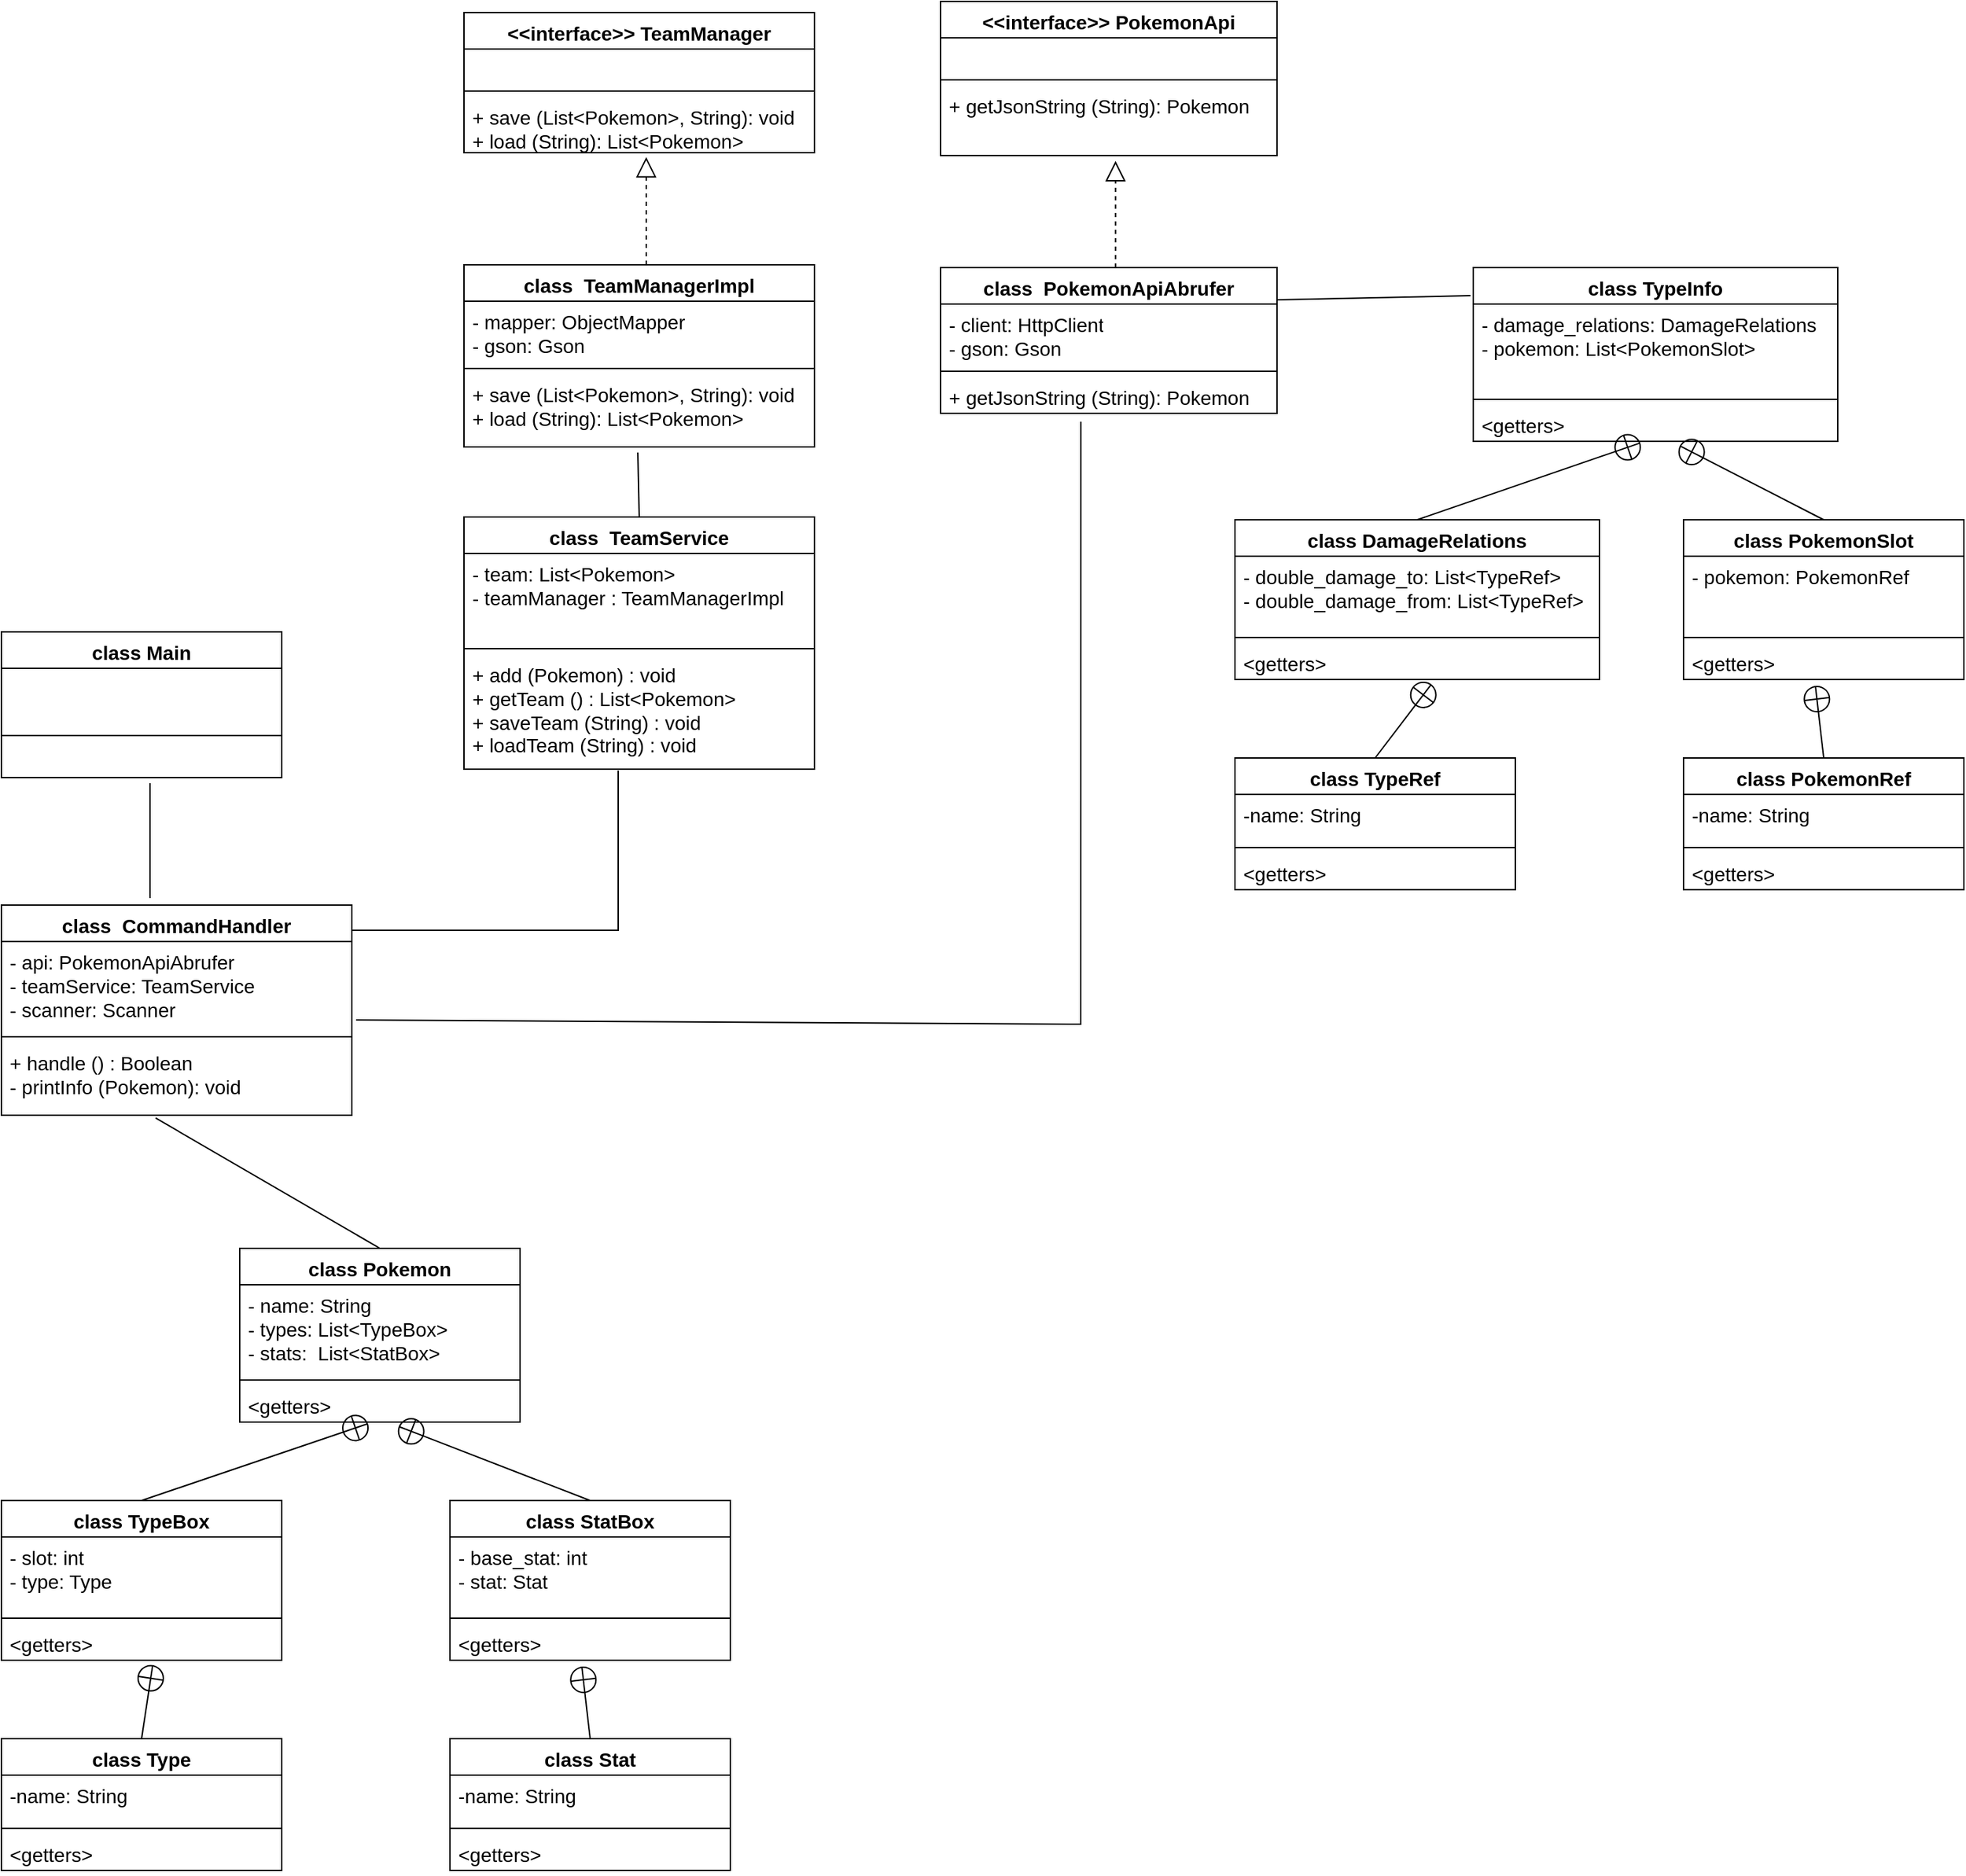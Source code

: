<mxfile version="27.0.6">
  <diagram name="Seite-1" id="JBDNN14yZHlDi9cgjCYG">
    <mxGraphModel dx="1426" dy="863" grid="1" gridSize="10" guides="1" tooltips="1" connect="1" arrows="1" fold="1" page="1" pageScale="1" pageWidth="1169" pageHeight="827" math="0" shadow="0">
      <root>
        <mxCell id="0" />
        <mxCell id="1" parent="0" />
        <mxCell id="DUQQMZTj3ee7KA1zqvh8-1" value="class&amp;nbsp; PokemonApiAbrufer" style="swimlane;fontStyle=1;align=center;verticalAlign=top;childLayout=stackLayout;horizontal=1;startSize=26;horizontalStack=0;resizeParent=1;resizeParentMax=0;resizeLast=0;collapsible=1;marginBottom=0;whiteSpace=wrap;html=1;fontSize=14;" parent="1" vertex="1">
          <mxGeometry x="700" y="200" width="240" height="104" as="geometry" />
        </mxCell>
        <mxCell id="DUQQMZTj3ee7KA1zqvh8-2" value="- client: HttpClient&lt;div&gt;- gson: Gson&lt;/div&gt;" style="text;strokeColor=none;fillColor=none;align=left;verticalAlign=top;spacingLeft=4;spacingRight=4;overflow=hidden;rotatable=0;points=[[0,0.5],[1,0.5]];portConstraint=eastwest;whiteSpace=wrap;html=1;fontSize=14;" parent="DUQQMZTj3ee7KA1zqvh8-1" vertex="1">
          <mxGeometry y="26" width="240" height="44" as="geometry" />
        </mxCell>
        <mxCell id="DUQQMZTj3ee7KA1zqvh8-3" value="" style="line;strokeWidth=1;fillColor=none;align=left;verticalAlign=middle;spacingTop=-1;spacingLeft=3;spacingRight=3;rotatable=0;labelPosition=right;points=[];portConstraint=eastwest;strokeColor=inherit;fontSize=14;" parent="DUQQMZTj3ee7KA1zqvh8-1" vertex="1">
          <mxGeometry y="70" width="240" height="8" as="geometry" />
        </mxCell>
        <mxCell id="DUQQMZTj3ee7KA1zqvh8-4" value="+ getJsonString (String): Pokemon" style="text;strokeColor=none;fillColor=none;align=left;verticalAlign=top;spacingLeft=4;spacingRight=4;overflow=hidden;rotatable=0;points=[[0,0.5],[1,0.5]];portConstraint=eastwest;whiteSpace=wrap;html=1;fontSize=14;" parent="DUQQMZTj3ee7KA1zqvh8-1" vertex="1">
          <mxGeometry y="78" width="240" height="26" as="geometry" />
        </mxCell>
        <mxCell id="DUQQMZTj3ee7KA1zqvh8-11" value="&amp;lt;&amp;lt;interface&amp;gt;&amp;gt;&amp;nbsp;&lt;span style=&quot;color: light-dark(rgb(0, 0, 0), rgb(255, 255, 255)); background-color: transparent;&quot;&gt;PokemonApi&lt;/span&gt;" style="swimlane;fontStyle=1;align=center;verticalAlign=top;childLayout=stackLayout;horizontal=1;startSize=26;horizontalStack=0;resizeParent=1;resizeParentMax=0;resizeLast=0;collapsible=1;marginBottom=0;whiteSpace=wrap;html=1;fontSize=14;" parent="1" vertex="1">
          <mxGeometry x="700" y="10" width="240" height="110" as="geometry" />
        </mxCell>
        <mxCell id="DUQQMZTj3ee7KA1zqvh8-12" value="&amp;nbsp;" style="text;strokeColor=none;fillColor=none;align=left;verticalAlign=top;spacingLeft=4;spacingRight=4;overflow=hidden;rotatable=0;points=[[0,0.5],[1,0.5]];portConstraint=eastwest;whiteSpace=wrap;html=1;fontSize=14;" parent="DUQQMZTj3ee7KA1zqvh8-11" vertex="1">
          <mxGeometry y="26" width="240" height="26" as="geometry" />
        </mxCell>
        <mxCell id="DUQQMZTj3ee7KA1zqvh8-13" value="" style="line;strokeWidth=1;fillColor=none;align=left;verticalAlign=middle;spacingTop=-1;spacingLeft=3;spacingRight=3;rotatable=0;labelPosition=right;points=[];portConstraint=eastwest;strokeColor=inherit;fontSize=14;" parent="DUQQMZTj3ee7KA1zqvh8-11" vertex="1">
          <mxGeometry y="52" width="240" height="8" as="geometry" />
        </mxCell>
        <mxCell id="DUQQMZTj3ee7KA1zqvh8-14" value="+ getJsonString (String): Pokemon" style="text;strokeColor=none;fillColor=none;align=left;verticalAlign=top;spacingLeft=4;spacingRight=4;overflow=hidden;rotatable=0;points=[[0,0.5],[1,0.5]];portConstraint=eastwest;whiteSpace=wrap;html=1;fontSize=14;" parent="DUQQMZTj3ee7KA1zqvh8-11" vertex="1">
          <mxGeometry y="60" width="240" height="50" as="geometry" />
        </mxCell>
        <mxCell id="DUQQMZTj3ee7KA1zqvh8-15" value="" style="endArrow=block;dashed=1;endFill=0;endSize=12;html=1;rounded=0;entryX=0.52;entryY=1.077;entryDx=0;entryDy=0;entryPerimeter=0;exitX=0.52;exitY=0;exitDx=0;exitDy=0;exitPerimeter=0;fontSize=14;" parent="1" source="DUQQMZTj3ee7KA1zqvh8-1" target="DUQQMZTj3ee7KA1zqvh8-14" edge="1">
          <mxGeometry width="160" relative="1" as="geometry">
            <mxPoint x="810" y="150" as="sourcePoint" />
            <mxPoint x="970" y="150" as="targetPoint" />
          </mxGeometry>
        </mxCell>
        <mxCell id="DUQQMZTj3ee7KA1zqvh8-16" value="class Main" style="swimlane;fontStyle=1;align=center;verticalAlign=top;childLayout=stackLayout;horizontal=1;startSize=26;horizontalStack=0;resizeParent=1;resizeParentMax=0;resizeLast=0;collapsible=1;marginBottom=0;whiteSpace=wrap;html=1;fontSize=14;" parent="1" vertex="1">
          <mxGeometry x="30" y="460" width="200" height="104" as="geometry" />
        </mxCell>
        <mxCell id="DUQQMZTj3ee7KA1zqvh8-17" value="&amp;nbsp;" style="text;strokeColor=none;fillColor=none;align=left;verticalAlign=top;spacingLeft=4;spacingRight=4;overflow=hidden;rotatable=0;points=[[0,0.5],[1,0.5]];portConstraint=eastwest;whiteSpace=wrap;html=1;fontSize=14;" parent="DUQQMZTj3ee7KA1zqvh8-16" vertex="1">
          <mxGeometry y="26" width="200" height="44" as="geometry" />
        </mxCell>
        <mxCell id="DUQQMZTj3ee7KA1zqvh8-18" value="" style="line;strokeWidth=1;fillColor=none;align=left;verticalAlign=middle;spacingTop=-1;spacingLeft=3;spacingRight=3;rotatable=0;labelPosition=right;points=[];portConstraint=eastwest;strokeColor=inherit;fontSize=14;" parent="DUQQMZTj3ee7KA1zqvh8-16" vertex="1">
          <mxGeometry y="70" width="200" height="8" as="geometry" />
        </mxCell>
        <mxCell id="DUQQMZTj3ee7KA1zqvh8-19" value="&amp;nbsp;" style="text;strokeColor=none;fillColor=none;align=left;verticalAlign=top;spacingLeft=4;spacingRight=4;overflow=hidden;rotatable=0;points=[[0,0.5],[1,0.5]];portConstraint=eastwest;whiteSpace=wrap;html=1;fontSize=14;" parent="DUQQMZTj3ee7KA1zqvh8-16" vertex="1">
          <mxGeometry y="78" width="200" height="26" as="geometry" />
        </mxCell>
        <mxCell id="DUQQMZTj3ee7KA1zqvh8-20" value="class&amp;nbsp; TeamManagerImpl" style="swimlane;fontStyle=1;align=center;verticalAlign=top;childLayout=stackLayout;horizontal=1;startSize=26;horizontalStack=0;resizeParent=1;resizeParentMax=0;resizeLast=0;collapsible=1;marginBottom=0;whiteSpace=wrap;html=1;fontSize=14;" parent="1" vertex="1">
          <mxGeometry x="360" y="198" width="250" height="130" as="geometry" />
        </mxCell>
        <mxCell id="DUQQMZTj3ee7KA1zqvh8-21" value="- mapper: ObjectMapper&lt;div&gt;- gson: Gson&lt;/div&gt;" style="text;strokeColor=none;fillColor=none;align=left;verticalAlign=top;spacingLeft=4;spacingRight=4;overflow=hidden;rotatable=0;points=[[0,0.5],[1,0.5]];portConstraint=eastwest;whiteSpace=wrap;html=1;fontSize=14;" parent="DUQQMZTj3ee7KA1zqvh8-20" vertex="1">
          <mxGeometry y="26" width="250" height="44" as="geometry" />
        </mxCell>
        <mxCell id="DUQQMZTj3ee7KA1zqvh8-22" value="" style="line;strokeWidth=1;fillColor=none;align=left;verticalAlign=middle;spacingTop=-1;spacingLeft=3;spacingRight=3;rotatable=0;labelPosition=right;points=[];portConstraint=eastwest;strokeColor=inherit;fontSize=14;" parent="DUQQMZTj3ee7KA1zqvh8-20" vertex="1">
          <mxGeometry y="70" width="250" height="8" as="geometry" />
        </mxCell>
        <mxCell id="DUQQMZTj3ee7KA1zqvh8-23" value="+ save (List&amp;lt;Pokemon&amp;gt;, String): void&lt;div&gt;+ load (String): List&amp;lt;Pokemon&amp;gt;&lt;/div&gt;" style="text;strokeColor=none;fillColor=none;align=left;verticalAlign=top;spacingLeft=4;spacingRight=4;overflow=hidden;rotatable=0;points=[[0,0.5],[1,0.5]];portConstraint=eastwest;whiteSpace=wrap;html=1;fontSize=14;" parent="DUQQMZTj3ee7KA1zqvh8-20" vertex="1">
          <mxGeometry y="78" width="250" height="52" as="geometry" />
        </mxCell>
        <mxCell id="DUQQMZTj3ee7KA1zqvh8-24" value="&amp;lt;&amp;lt;interface&amp;gt;&amp;gt;&amp;nbsp;&lt;span style=&quot;color: light-dark(rgb(0, 0, 0), rgb(255, 255, 255)); background-color: transparent;&quot;&gt;TeamManager&lt;/span&gt;" style="swimlane;fontStyle=1;align=center;verticalAlign=top;childLayout=stackLayout;horizontal=1;startSize=26;horizontalStack=0;resizeParent=1;resizeParentMax=0;resizeLast=0;collapsible=1;marginBottom=0;whiteSpace=wrap;html=1;fontSize=14;" parent="1" vertex="1">
          <mxGeometry x="360" y="18" width="250" height="100" as="geometry" />
        </mxCell>
        <mxCell id="DUQQMZTj3ee7KA1zqvh8-25" value="&amp;nbsp;" style="text;strokeColor=none;fillColor=none;align=left;verticalAlign=top;spacingLeft=4;spacingRight=4;overflow=hidden;rotatable=0;points=[[0,0.5],[1,0.5]];portConstraint=eastwest;whiteSpace=wrap;html=1;fontSize=14;" parent="DUQQMZTj3ee7KA1zqvh8-24" vertex="1">
          <mxGeometry y="26" width="250" height="26" as="geometry" />
        </mxCell>
        <mxCell id="DUQQMZTj3ee7KA1zqvh8-26" value="" style="line;strokeWidth=1;fillColor=none;align=left;verticalAlign=middle;spacingTop=-1;spacingLeft=3;spacingRight=3;rotatable=0;labelPosition=right;points=[];portConstraint=eastwest;strokeColor=inherit;fontSize=14;" parent="DUQQMZTj3ee7KA1zqvh8-24" vertex="1">
          <mxGeometry y="52" width="250" height="8" as="geometry" />
        </mxCell>
        <mxCell id="DUQQMZTj3ee7KA1zqvh8-27" value="+ save (List&amp;lt;Pokemon&amp;gt;, String): void&lt;div&gt;+ load (String): List&amp;lt;Pokemon&amp;gt;&lt;/div&gt;" style="text;strokeColor=none;fillColor=none;align=left;verticalAlign=top;spacingLeft=4;spacingRight=4;overflow=hidden;rotatable=0;points=[[0,0.5],[1,0.5]];portConstraint=eastwest;whiteSpace=wrap;html=1;fontSize=14;" parent="DUQQMZTj3ee7KA1zqvh8-24" vertex="1">
          <mxGeometry y="60" width="250" height="40" as="geometry" />
        </mxCell>
        <mxCell id="DUQQMZTj3ee7KA1zqvh8-28" value="" style="endArrow=block;dashed=1;endFill=0;endSize=12;html=1;rounded=0;entryX=0.52;entryY=1.077;entryDx=0;entryDy=0;entryPerimeter=0;exitX=0.52;exitY=0;exitDx=0;exitDy=0;exitPerimeter=0;fontSize=14;" parent="1" source="DUQQMZTj3ee7KA1zqvh8-20" target="DUQQMZTj3ee7KA1zqvh8-27" edge="1">
          <mxGeometry width="160" relative="1" as="geometry">
            <mxPoint x="470" y="198" as="sourcePoint" />
            <mxPoint x="630" y="198" as="targetPoint" />
          </mxGeometry>
        </mxCell>
        <mxCell id="DUQQMZTj3ee7KA1zqvh8-29" value="class Pokemon" style="swimlane;fontStyle=1;align=center;verticalAlign=top;childLayout=stackLayout;horizontal=1;startSize=26;horizontalStack=0;resizeParent=1;resizeParentMax=0;resizeLast=0;collapsible=1;marginBottom=0;whiteSpace=wrap;html=1;fontSize=14;" parent="1" vertex="1">
          <mxGeometry x="200" y="900" width="200" height="124" as="geometry" />
        </mxCell>
        <mxCell id="DUQQMZTj3ee7KA1zqvh8-30" value="- name: String&lt;div&gt;- types: List&amp;lt;TypeBox&amp;gt;&lt;/div&gt;&lt;div&gt;- stats:&amp;nbsp; List&amp;lt;StatBox&amp;gt;&lt;/div&gt;" style="text;strokeColor=none;fillColor=none;align=left;verticalAlign=top;spacingLeft=4;spacingRight=4;overflow=hidden;rotatable=0;points=[[0,0.5],[1,0.5]];portConstraint=eastwest;whiteSpace=wrap;html=1;fontSize=14;" parent="DUQQMZTj3ee7KA1zqvh8-29" vertex="1">
          <mxGeometry y="26" width="200" height="64" as="geometry" />
        </mxCell>
        <mxCell id="DUQQMZTj3ee7KA1zqvh8-31" value="" style="line;strokeWidth=1;fillColor=none;align=left;verticalAlign=middle;spacingTop=-1;spacingLeft=3;spacingRight=3;rotatable=0;labelPosition=right;points=[];portConstraint=eastwest;strokeColor=inherit;fontSize=14;" parent="DUQQMZTj3ee7KA1zqvh8-29" vertex="1">
          <mxGeometry y="90" width="200" height="8" as="geometry" />
        </mxCell>
        <mxCell id="DUQQMZTj3ee7KA1zqvh8-32" value="&amp;lt;getters&amp;gt;" style="text;strokeColor=none;fillColor=none;align=left;verticalAlign=top;spacingLeft=4;spacingRight=4;overflow=hidden;rotatable=0;points=[[0,0.5],[1,0.5]];portConstraint=eastwest;whiteSpace=wrap;html=1;fontSize=14;" parent="DUQQMZTj3ee7KA1zqvh8-29" vertex="1">
          <mxGeometry y="98" width="200" height="26" as="geometry" />
        </mxCell>
        <mxCell id="DUQQMZTj3ee7KA1zqvh8-33" value="class TypeBox" style="swimlane;fontStyle=1;align=center;verticalAlign=top;childLayout=stackLayout;horizontal=1;startSize=26;horizontalStack=0;resizeParent=1;resizeParentMax=0;resizeLast=0;collapsible=1;marginBottom=0;whiteSpace=wrap;html=1;fontSize=14;" parent="1" vertex="1">
          <mxGeometry x="30" y="1080" width="200" height="114" as="geometry" />
        </mxCell>
        <mxCell id="DUQQMZTj3ee7KA1zqvh8-34" value="- slot: int&lt;div&gt;&lt;div&gt;- type: Type&lt;/div&gt;&lt;div&gt;&lt;br&gt;&lt;/div&gt;&lt;/div&gt;" style="text;strokeColor=none;fillColor=none;align=left;verticalAlign=top;spacingLeft=4;spacingRight=4;overflow=hidden;rotatable=0;points=[[0,0.5],[1,0.5]];portConstraint=eastwest;whiteSpace=wrap;html=1;fontSize=14;" parent="DUQQMZTj3ee7KA1zqvh8-33" vertex="1">
          <mxGeometry y="26" width="200" height="54" as="geometry" />
        </mxCell>
        <mxCell id="DUQQMZTj3ee7KA1zqvh8-35" value="" style="line;strokeWidth=1;fillColor=none;align=left;verticalAlign=middle;spacingTop=-1;spacingLeft=3;spacingRight=3;rotatable=0;labelPosition=right;points=[];portConstraint=eastwest;strokeColor=inherit;fontSize=14;" parent="DUQQMZTj3ee7KA1zqvh8-33" vertex="1">
          <mxGeometry y="80" width="200" height="8" as="geometry" />
        </mxCell>
        <mxCell id="DUQQMZTj3ee7KA1zqvh8-36" value="&amp;lt;getters&amp;gt;" style="text;strokeColor=none;fillColor=none;align=left;verticalAlign=top;spacingLeft=4;spacingRight=4;overflow=hidden;rotatable=0;points=[[0,0.5],[1,0.5]];portConstraint=eastwest;whiteSpace=wrap;html=1;fontSize=14;" parent="DUQQMZTj3ee7KA1zqvh8-33" vertex="1">
          <mxGeometry y="88" width="200" height="26" as="geometry" />
        </mxCell>
        <mxCell id="DUQQMZTj3ee7KA1zqvh8-40" value="" style="endArrow=circlePlus;startArrow=none;endFill=0;startFill=0;endSize=8;html=1;labelBackgroundColor=none;rounded=0;exitX=0.5;exitY=0;exitDx=0;exitDy=0;entryX=0.46;entryY=1.038;entryDx=0;entryDy=0;entryPerimeter=0;" parent="1" source="DUQQMZTj3ee7KA1zqvh8-33" target="DUQQMZTj3ee7KA1zqvh8-32" edge="1">
          <mxGeometry width="160" relative="1" as="geometry">
            <mxPoint x="355" y="1062" as="sourcePoint" />
            <mxPoint x="345" y="1068" as="targetPoint" />
          </mxGeometry>
        </mxCell>
        <mxCell id="DUQQMZTj3ee7KA1zqvh8-41" value="class Type" style="swimlane;fontStyle=1;align=center;verticalAlign=top;childLayout=stackLayout;horizontal=1;startSize=26;horizontalStack=0;resizeParent=1;resizeParentMax=0;resizeLast=0;collapsible=1;marginBottom=0;whiteSpace=wrap;html=1;fontSize=14;" parent="1" vertex="1">
          <mxGeometry x="30" y="1250" width="200" height="94" as="geometry" />
        </mxCell>
        <mxCell id="DUQQMZTj3ee7KA1zqvh8-42" value="&lt;div&gt;&lt;div&gt;-name: String&lt;/div&gt;&lt;/div&gt;" style="text;strokeColor=none;fillColor=none;align=left;verticalAlign=top;spacingLeft=4;spacingRight=4;overflow=hidden;rotatable=0;points=[[0,0.5],[1,0.5]];portConstraint=eastwest;whiteSpace=wrap;html=1;fontSize=14;" parent="DUQQMZTj3ee7KA1zqvh8-41" vertex="1">
          <mxGeometry y="26" width="200" height="34" as="geometry" />
        </mxCell>
        <mxCell id="DUQQMZTj3ee7KA1zqvh8-43" value="" style="line;strokeWidth=1;fillColor=none;align=left;verticalAlign=middle;spacingTop=-1;spacingLeft=3;spacingRight=3;rotatable=0;labelPosition=right;points=[];portConstraint=eastwest;strokeColor=inherit;fontSize=14;" parent="DUQQMZTj3ee7KA1zqvh8-41" vertex="1">
          <mxGeometry y="60" width="200" height="8" as="geometry" />
        </mxCell>
        <mxCell id="DUQQMZTj3ee7KA1zqvh8-44" value="&amp;lt;getters&amp;gt;" style="text;strokeColor=none;fillColor=none;align=left;verticalAlign=top;spacingLeft=4;spacingRight=4;overflow=hidden;rotatable=0;points=[[0,0.5],[1,0.5]];portConstraint=eastwest;whiteSpace=wrap;html=1;fontSize=14;" parent="DUQQMZTj3ee7KA1zqvh8-41" vertex="1">
          <mxGeometry y="68" width="200" height="26" as="geometry" />
        </mxCell>
        <mxCell id="DUQQMZTj3ee7KA1zqvh8-45" value="" style="endArrow=circlePlus;startArrow=none;endFill=0;startFill=0;endSize=8;html=1;labelBackgroundColor=none;rounded=0;exitX=0.5;exitY=0;exitDx=0;exitDy=0;entryX=0.54;entryY=1.115;entryDx=0;entryDy=0;entryPerimeter=0;" parent="1" source="DUQQMZTj3ee7KA1zqvh8-41" target="DUQQMZTj3ee7KA1zqvh8-36" edge="1">
          <mxGeometry width="160" relative="1" as="geometry">
            <mxPoint x="325" y="1171" as="sourcePoint" />
            <mxPoint x="407" y="1128" as="targetPoint" />
          </mxGeometry>
        </mxCell>
        <mxCell id="DUQQMZTj3ee7KA1zqvh8-46" value="class StatBox" style="swimlane;fontStyle=1;align=center;verticalAlign=top;childLayout=stackLayout;horizontal=1;startSize=26;horizontalStack=0;resizeParent=1;resizeParentMax=0;resizeLast=0;collapsible=1;marginBottom=0;whiteSpace=wrap;html=1;fontSize=14;" parent="1" vertex="1">
          <mxGeometry x="350" y="1080" width="200" height="114" as="geometry" />
        </mxCell>
        <mxCell id="DUQQMZTj3ee7KA1zqvh8-47" value="- base_stat: int&lt;div&gt;&lt;div&gt;- stat: Stat&lt;/div&gt;&lt;div&gt;&lt;br&gt;&lt;/div&gt;&lt;/div&gt;" style="text;strokeColor=none;fillColor=none;align=left;verticalAlign=top;spacingLeft=4;spacingRight=4;overflow=hidden;rotatable=0;points=[[0,0.5],[1,0.5]];portConstraint=eastwest;whiteSpace=wrap;html=1;fontSize=14;" parent="DUQQMZTj3ee7KA1zqvh8-46" vertex="1">
          <mxGeometry y="26" width="200" height="54" as="geometry" />
        </mxCell>
        <mxCell id="DUQQMZTj3ee7KA1zqvh8-48" value="" style="line;strokeWidth=1;fillColor=none;align=left;verticalAlign=middle;spacingTop=-1;spacingLeft=3;spacingRight=3;rotatable=0;labelPosition=right;points=[];portConstraint=eastwest;strokeColor=inherit;fontSize=14;" parent="DUQQMZTj3ee7KA1zqvh8-46" vertex="1">
          <mxGeometry y="80" width="200" height="8" as="geometry" />
        </mxCell>
        <mxCell id="DUQQMZTj3ee7KA1zqvh8-49" value="&amp;lt;getters&amp;gt;" style="text;strokeColor=none;fillColor=none;align=left;verticalAlign=top;spacingLeft=4;spacingRight=4;overflow=hidden;rotatable=0;points=[[0,0.5],[1,0.5]];portConstraint=eastwest;whiteSpace=wrap;html=1;fontSize=14;" parent="DUQQMZTj3ee7KA1zqvh8-46" vertex="1">
          <mxGeometry y="88" width="200" height="26" as="geometry" />
        </mxCell>
        <mxCell id="DUQQMZTj3ee7KA1zqvh8-50" value="class Stat" style="swimlane;fontStyle=1;align=center;verticalAlign=top;childLayout=stackLayout;horizontal=1;startSize=26;horizontalStack=0;resizeParent=1;resizeParentMax=0;resizeLast=0;collapsible=1;marginBottom=0;whiteSpace=wrap;html=1;fontSize=14;" parent="1" vertex="1">
          <mxGeometry x="350" y="1250" width="200" height="94" as="geometry" />
        </mxCell>
        <mxCell id="DUQQMZTj3ee7KA1zqvh8-51" value="&lt;div&gt;&lt;div&gt;-name: String&lt;/div&gt;&lt;/div&gt;" style="text;strokeColor=none;fillColor=none;align=left;verticalAlign=top;spacingLeft=4;spacingRight=4;overflow=hidden;rotatable=0;points=[[0,0.5],[1,0.5]];portConstraint=eastwest;whiteSpace=wrap;html=1;fontSize=14;" parent="DUQQMZTj3ee7KA1zqvh8-50" vertex="1">
          <mxGeometry y="26" width="200" height="34" as="geometry" />
        </mxCell>
        <mxCell id="DUQQMZTj3ee7KA1zqvh8-52" value="" style="line;strokeWidth=1;fillColor=none;align=left;verticalAlign=middle;spacingTop=-1;spacingLeft=3;spacingRight=3;rotatable=0;labelPosition=right;points=[];portConstraint=eastwest;strokeColor=inherit;fontSize=14;" parent="DUQQMZTj3ee7KA1zqvh8-50" vertex="1">
          <mxGeometry y="60" width="200" height="8" as="geometry" />
        </mxCell>
        <mxCell id="DUQQMZTj3ee7KA1zqvh8-53" value="&amp;lt;getters&amp;gt;" style="text;strokeColor=none;fillColor=none;align=left;verticalAlign=top;spacingLeft=4;spacingRight=4;overflow=hidden;rotatable=0;points=[[0,0.5],[1,0.5]];portConstraint=eastwest;whiteSpace=wrap;html=1;fontSize=14;" parent="DUQQMZTj3ee7KA1zqvh8-50" vertex="1">
          <mxGeometry y="68" width="200" height="26" as="geometry" />
        </mxCell>
        <mxCell id="DUQQMZTj3ee7KA1zqvh8-54" value="" style="endArrow=circlePlus;startArrow=none;endFill=0;startFill=0;endSize=8;html=1;labelBackgroundColor=none;rounded=0;exitX=0.5;exitY=0;exitDx=0;exitDy=0;entryX=0.47;entryY=1.154;entryDx=0;entryDy=0;entryPerimeter=0;" parent="1" source="DUQQMZTj3ee7KA1zqvh8-50" target="DUQQMZTj3ee7KA1zqvh8-49" edge="1">
          <mxGeometry width="160" relative="1" as="geometry">
            <mxPoint x="625" y="1171" as="sourcePoint" />
            <mxPoint x="707" y="1128" as="targetPoint" />
          </mxGeometry>
        </mxCell>
        <mxCell id="DUQQMZTj3ee7KA1zqvh8-55" value="" style="endArrow=circlePlus;startArrow=none;endFill=0;startFill=0;endSize=8;html=1;labelBackgroundColor=none;rounded=0;entryX=0.565;entryY=1.115;entryDx=0;entryDy=0;entryPerimeter=0;exitX=0.5;exitY=0;exitDx=0;exitDy=0;" parent="1" source="DUQQMZTj3ee7KA1zqvh8-46" target="DUQQMZTj3ee7KA1zqvh8-32" edge="1">
          <mxGeometry width="160" relative="1" as="geometry">
            <mxPoint x="385" y="1088" as="sourcePoint" />
            <mxPoint x="477" y="1038" as="targetPoint" />
          </mxGeometry>
        </mxCell>
        <mxCell id="DUQQMZTj3ee7KA1zqvh8-56" value="class&amp;nbsp; CommandHandler" style="swimlane;fontStyle=1;align=center;verticalAlign=top;childLayout=stackLayout;horizontal=1;startSize=26;horizontalStack=0;resizeParent=1;resizeParentMax=0;resizeLast=0;collapsible=1;marginBottom=0;whiteSpace=wrap;html=1;fontSize=14;" parent="1" vertex="1">
          <mxGeometry x="30" y="655" width="250" height="150" as="geometry" />
        </mxCell>
        <mxCell id="DUQQMZTj3ee7KA1zqvh8-57" value="- api: PokemonApiAbrufer&lt;div&gt;- teamService: TeamService&lt;/div&gt;&lt;div&gt;- scanner: Scanner&lt;/div&gt;" style="text;strokeColor=none;fillColor=none;align=left;verticalAlign=top;spacingLeft=4;spacingRight=4;overflow=hidden;rotatable=0;points=[[0,0.5],[1,0.5]];portConstraint=eastwest;whiteSpace=wrap;html=1;fontSize=14;" parent="DUQQMZTj3ee7KA1zqvh8-56" vertex="1">
          <mxGeometry y="26" width="250" height="64" as="geometry" />
        </mxCell>
        <mxCell id="DUQQMZTj3ee7KA1zqvh8-58" value="" style="line;strokeWidth=1;fillColor=none;align=left;verticalAlign=middle;spacingTop=-1;spacingLeft=3;spacingRight=3;rotatable=0;labelPosition=right;points=[];portConstraint=eastwest;strokeColor=inherit;fontSize=14;" parent="DUQQMZTj3ee7KA1zqvh8-56" vertex="1">
          <mxGeometry y="90" width="250" height="8" as="geometry" />
        </mxCell>
        <mxCell id="DUQQMZTj3ee7KA1zqvh8-59" value="+ handle () : Boolean&lt;div&gt;- printInfo (Pokemon): void&lt;/div&gt;" style="text;strokeColor=none;fillColor=none;align=left;verticalAlign=top;spacingLeft=4;spacingRight=4;overflow=hidden;rotatable=0;points=[[0,0.5],[1,0.5]];portConstraint=eastwest;whiteSpace=wrap;html=1;fontSize=14;" parent="DUQQMZTj3ee7KA1zqvh8-56" vertex="1">
          <mxGeometry y="98" width="250" height="52" as="geometry" />
        </mxCell>
        <mxCell id="DUQQMZTj3ee7KA1zqvh8-60" value="class&amp;nbsp; TeamService" style="swimlane;fontStyle=1;align=center;verticalAlign=top;childLayout=stackLayout;horizontal=1;startSize=26;horizontalStack=0;resizeParent=1;resizeParentMax=0;resizeLast=0;collapsible=1;marginBottom=0;whiteSpace=wrap;html=1;fontSize=14;" parent="1" vertex="1">
          <mxGeometry x="360" y="378" width="250" height="180" as="geometry" />
        </mxCell>
        <mxCell id="DUQQMZTj3ee7KA1zqvh8-61" value="- team: List&amp;lt;Pokemon&amp;gt;&lt;div&gt;- teamManager : TeamManagerImpl&lt;/div&gt;" style="text;strokeColor=none;fillColor=none;align=left;verticalAlign=top;spacingLeft=4;spacingRight=4;overflow=hidden;rotatable=0;points=[[0,0.5],[1,0.5]];portConstraint=eastwest;whiteSpace=wrap;html=1;fontSize=14;" parent="DUQQMZTj3ee7KA1zqvh8-60" vertex="1">
          <mxGeometry y="26" width="250" height="64" as="geometry" />
        </mxCell>
        <mxCell id="DUQQMZTj3ee7KA1zqvh8-62" value="" style="line;strokeWidth=1;fillColor=none;align=left;verticalAlign=middle;spacingTop=-1;spacingLeft=3;spacingRight=3;rotatable=0;labelPosition=right;points=[];portConstraint=eastwest;strokeColor=inherit;fontSize=14;" parent="DUQQMZTj3ee7KA1zqvh8-60" vertex="1">
          <mxGeometry y="90" width="250" height="8" as="geometry" />
        </mxCell>
        <mxCell id="DUQQMZTj3ee7KA1zqvh8-63" value="+ add (Pokemon) : void&lt;div&gt;+ getTeam () : List&amp;lt;Pokemon&amp;gt;&lt;/div&gt;&lt;div&gt;+ saveTeam (String) : void&lt;/div&gt;&lt;div&gt;+ loadTeam (String) : void&lt;/div&gt;" style="text;strokeColor=none;fillColor=none;align=left;verticalAlign=top;spacingLeft=4;spacingRight=4;overflow=hidden;rotatable=0;points=[[0,0.5],[1,0.5]];portConstraint=eastwest;whiteSpace=wrap;html=1;fontSize=14;" parent="DUQQMZTj3ee7KA1zqvh8-60" vertex="1">
          <mxGeometry y="98" width="250" height="82" as="geometry" />
        </mxCell>
        <mxCell id="DUQQMZTj3ee7KA1zqvh8-65" value="" style="endArrow=none;html=1;rounded=0;entryX=0.53;entryY=1.154;entryDx=0;entryDy=0;entryPerimeter=0;" parent="1" target="DUQQMZTj3ee7KA1zqvh8-19" edge="1">
          <mxGeometry width="50" height="50" relative="1" as="geometry">
            <mxPoint x="136" y="650" as="sourcePoint" />
            <mxPoint x="280" y="600" as="targetPoint" />
          </mxGeometry>
        </mxCell>
        <mxCell id="DUQQMZTj3ee7KA1zqvh8-66" value="" style="endArrow=none;html=1;rounded=0;exitX=0.5;exitY=0;exitDx=0;exitDy=0;entryX=0.44;entryY=1.038;entryDx=0;entryDy=0;entryPerimeter=0;" parent="1" source="DUQQMZTj3ee7KA1zqvh8-29" target="DUQQMZTj3ee7KA1zqvh8-59" edge="1">
          <mxGeometry width="50" height="50" relative="1" as="geometry">
            <mxPoint x="243" y="602" as="sourcePoint" />
            <mxPoint x="240" y="530" as="targetPoint" />
            <Array as="points" />
          </mxGeometry>
        </mxCell>
        <mxCell id="DUQQMZTj3ee7KA1zqvh8-67" value="" style="endArrow=none;html=1;rounded=0;exitX=1;exitY=0.12;exitDx=0;exitDy=0;entryX=0.44;entryY=1.012;entryDx=0;entryDy=0;entryPerimeter=0;exitPerimeter=0;" parent="1" source="DUQQMZTj3ee7KA1zqvh8-56" target="DUQQMZTj3ee7KA1zqvh8-63" edge="1">
          <mxGeometry width="50" height="50" relative="1" as="geometry">
            <mxPoint x="533" y="572" as="sourcePoint" />
            <mxPoint x="530" y="500" as="targetPoint" />
            <Array as="points">
              <mxPoint x="470" y="673" />
            </Array>
          </mxGeometry>
        </mxCell>
        <mxCell id="DUQQMZTj3ee7KA1zqvh8-68" value="" style="endArrow=none;html=1;rounded=0;exitX=0.5;exitY=0;exitDx=0;exitDy=0;entryX=0.496;entryY=1.077;entryDx=0;entryDy=0;entryPerimeter=0;" parent="1" source="DUQQMZTj3ee7KA1zqvh8-60" target="DUQQMZTj3ee7KA1zqvh8-23" edge="1">
          <mxGeometry width="50" height="50" relative="1" as="geometry">
            <mxPoint x="243" y="480" as="sourcePoint" />
            <mxPoint x="440" y="368" as="targetPoint" />
          </mxGeometry>
        </mxCell>
        <mxCell id="hDSUMhVikl_SaHQKMJHQ-1" value="class TypeInfo" style="swimlane;fontStyle=1;align=center;verticalAlign=top;childLayout=stackLayout;horizontal=1;startSize=26;horizontalStack=0;resizeParent=1;resizeParentMax=0;resizeLast=0;collapsible=1;marginBottom=0;whiteSpace=wrap;html=1;fontSize=14;" vertex="1" parent="1">
          <mxGeometry x="1080" y="200" width="260" height="124" as="geometry" />
        </mxCell>
        <mxCell id="hDSUMhVikl_SaHQKMJHQ-2" value="- damage_relations: DamageRelations&lt;div&gt;- pokemon: List&amp;lt;PokemonSlot&amp;gt;&lt;/div&gt;" style="text;strokeColor=none;fillColor=none;align=left;verticalAlign=top;spacingLeft=4;spacingRight=4;overflow=hidden;rotatable=0;points=[[0,0.5],[1,0.5]];portConstraint=eastwest;whiteSpace=wrap;html=1;fontSize=14;" vertex="1" parent="hDSUMhVikl_SaHQKMJHQ-1">
          <mxGeometry y="26" width="260" height="64" as="geometry" />
        </mxCell>
        <mxCell id="hDSUMhVikl_SaHQKMJHQ-3" value="" style="line;strokeWidth=1;fillColor=none;align=left;verticalAlign=middle;spacingTop=-1;spacingLeft=3;spacingRight=3;rotatable=0;labelPosition=right;points=[];portConstraint=eastwest;strokeColor=inherit;fontSize=14;" vertex="1" parent="hDSUMhVikl_SaHQKMJHQ-1">
          <mxGeometry y="90" width="260" height="8" as="geometry" />
        </mxCell>
        <mxCell id="hDSUMhVikl_SaHQKMJHQ-4" value="&amp;lt;getters&amp;gt;" style="text;strokeColor=none;fillColor=none;align=left;verticalAlign=top;spacingLeft=4;spacingRight=4;overflow=hidden;rotatable=0;points=[[0,0.5],[1,0.5]];portConstraint=eastwest;whiteSpace=wrap;html=1;fontSize=14;" vertex="1" parent="hDSUMhVikl_SaHQKMJHQ-1">
          <mxGeometry y="98" width="260" height="26" as="geometry" />
        </mxCell>
        <mxCell id="hDSUMhVikl_SaHQKMJHQ-5" value="class DamageRelations" style="swimlane;fontStyle=1;align=center;verticalAlign=top;childLayout=stackLayout;horizontal=1;startSize=26;horizontalStack=0;resizeParent=1;resizeParentMax=0;resizeLast=0;collapsible=1;marginBottom=0;whiteSpace=wrap;html=1;fontSize=14;" vertex="1" parent="1">
          <mxGeometry x="910" y="380" width="260" height="114" as="geometry" />
        </mxCell>
        <mxCell id="hDSUMhVikl_SaHQKMJHQ-6" value="- double_damage_to: List&amp;lt;TypeRef&amp;gt;&lt;div&gt;- double_damage_from: List&amp;lt;TypeRef&amp;gt;&lt;div&gt;&lt;div&gt;&lt;br&gt;&lt;/div&gt;&lt;/div&gt;&lt;/div&gt;" style="text;strokeColor=none;fillColor=none;align=left;verticalAlign=top;spacingLeft=4;spacingRight=4;overflow=hidden;rotatable=0;points=[[0,0.5],[1,0.5]];portConstraint=eastwest;whiteSpace=wrap;html=1;fontSize=14;" vertex="1" parent="hDSUMhVikl_SaHQKMJHQ-5">
          <mxGeometry y="26" width="260" height="54" as="geometry" />
        </mxCell>
        <mxCell id="hDSUMhVikl_SaHQKMJHQ-7" value="" style="line;strokeWidth=1;fillColor=none;align=left;verticalAlign=middle;spacingTop=-1;spacingLeft=3;spacingRight=3;rotatable=0;labelPosition=right;points=[];portConstraint=eastwest;strokeColor=inherit;fontSize=14;" vertex="1" parent="hDSUMhVikl_SaHQKMJHQ-5">
          <mxGeometry y="80" width="260" height="8" as="geometry" />
        </mxCell>
        <mxCell id="hDSUMhVikl_SaHQKMJHQ-8" value="&amp;lt;getters&amp;gt;" style="text;strokeColor=none;fillColor=none;align=left;verticalAlign=top;spacingLeft=4;spacingRight=4;overflow=hidden;rotatable=0;points=[[0,0.5],[1,0.5]];portConstraint=eastwest;whiteSpace=wrap;html=1;fontSize=14;" vertex="1" parent="hDSUMhVikl_SaHQKMJHQ-5">
          <mxGeometry y="88" width="260" height="26" as="geometry" />
        </mxCell>
        <mxCell id="hDSUMhVikl_SaHQKMJHQ-9" value="" style="endArrow=circlePlus;startArrow=none;endFill=0;startFill=0;endSize=8;html=1;labelBackgroundColor=none;rounded=0;exitX=0.5;exitY=0;exitDx=0;exitDy=0;entryX=0.46;entryY=1.038;entryDx=0;entryDy=0;entryPerimeter=0;" edge="1" parent="1" source="hDSUMhVikl_SaHQKMJHQ-5" target="hDSUMhVikl_SaHQKMJHQ-4">
          <mxGeometry width="160" relative="1" as="geometry">
            <mxPoint x="1235" y="362" as="sourcePoint" />
            <mxPoint x="1225" y="368" as="targetPoint" />
          </mxGeometry>
        </mxCell>
        <mxCell id="hDSUMhVikl_SaHQKMJHQ-10" value="class TypeRef" style="swimlane;fontStyle=1;align=center;verticalAlign=top;childLayout=stackLayout;horizontal=1;startSize=26;horizontalStack=0;resizeParent=1;resizeParentMax=0;resizeLast=0;collapsible=1;marginBottom=0;whiteSpace=wrap;html=1;fontSize=14;" vertex="1" parent="1">
          <mxGeometry x="910" y="550" width="200" height="94" as="geometry" />
        </mxCell>
        <mxCell id="hDSUMhVikl_SaHQKMJHQ-11" value="&lt;div&gt;&lt;div&gt;-name: String&lt;/div&gt;&lt;/div&gt;" style="text;strokeColor=none;fillColor=none;align=left;verticalAlign=top;spacingLeft=4;spacingRight=4;overflow=hidden;rotatable=0;points=[[0,0.5],[1,0.5]];portConstraint=eastwest;whiteSpace=wrap;html=1;fontSize=14;" vertex="1" parent="hDSUMhVikl_SaHQKMJHQ-10">
          <mxGeometry y="26" width="200" height="34" as="geometry" />
        </mxCell>
        <mxCell id="hDSUMhVikl_SaHQKMJHQ-12" value="" style="line;strokeWidth=1;fillColor=none;align=left;verticalAlign=middle;spacingTop=-1;spacingLeft=3;spacingRight=3;rotatable=0;labelPosition=right;points=[];portConstraint=eastwest;strokeColor=inherit;fontSize=14;" vertex="1" parent="hDSUMhVikl_SaHQKMJHQ-10">
          <mxGeometry y="60" width="200" height="8" as="geometry" />
        </mxCell>
        <mxCell id="hDSUMhVikl_SaHQKMJHQ-13" value="&amp;lt;getters&amp;gt;" style="text;strokeColor=none;fillColor=none;align=left;verticalAlign=top;spacingLeft=4;spacingRight=4;overflow=hidden;rotatable=0;points=[[0,0.5],[1,0.5]];portConstraint=eastwest;whiteSpace=wrap;html=1;fontSize=14;" vertex="1" parent="hDSUMhVikl_SaHQKMJHQ-10">
          <mxGeometry y="68" width="200" height="26" as="geometry" />
        </mxCell>
        <mxCell id="hDSUMhVikl_SaHQKMJHQ-14" value="" style="endArrow=circlePlus;startArrow=none;endFill=0;startFill=0;endSize=8;html=1;labelBackgroundColor=none;rounded=0;exitX=0.5;exitY=0;exitDx=0;exitDy=0;entryX=0.54;entryY=1.115;entryDx=0;entryDy=0;entryPerimeter=0;" edge="1" parent="1" source="hDSUMhVikl_SaHQKMJHQ-10" target="hDSUMhVikl_SaHQKMJHQ-8">
          <mxGeometry width="160" relative="1" as="geometry">
            <mxPoint x="1205" y="471" as="sourcePoint" />
            <mxPoint x="1287" y="428" as="targetPoint" />
          </mxGeometry>
        </mxCell>
        <mxCell id="hDSUMhVikl_SaHQKMJHQ-15" value="class PokemonSlot" style="swimlane;fontStyle=1;align=center;verticalAlign=top;childLayout=stackLayout;horizontal=1;startSize=26;horizontalStack=0;resizeParent=1;resizeParentMax=0;resizeLast=0;collapsible=1;marginBottom=0;whiteSpace=wrap;html=1;fontSize=14;" vertex="1" parent="1">
          <mxGeometry x="1230" y="380" width="200" height="114" as="geometry" />
        </mxCell>
        <mxCell id="hDSUMhVikl_SaHQKMJHQ-16" value="- pokemon: PokemonRef" style="text;strokeColor=none;fillColor=none;align=left;verticalAlign=top;spacingLeft=4;spacingRight=4;overflow=hidden;rotatable=0;points=[[0,0.5],[1,0.5]];portConstraint=eastwest;whiteSpace=wrap;html=1;fontSize=14;" vertex="1" parent="hDSUMhVikl_SaHQKMJHQ-15">
          <mxGeometry y="26" width="200" height="54" as="geometry" />
        </mxCell>
        <mxCell id="hDSUMhVikl_SaHQKMJHQ-17" value="" style="line;strokeWidth=1;fillColor=none;align=left;verticalAlign=middle;spacingTop=-1;spacingLeft=3;spacingRight=3;rotatable=0;labelPosition=right;points=[];portConstraint=eastwest;strokeColor=inherit;fontSize=14;" vertex="1" parent="hDSUMhVikl_SaHQKMJHQ-15">
          <mxGeometry y="80" width="200" height="8" as="geometry" />
        </mxCell>
        <mxCell id="hDSUMhVikl_SaHQKMJHQ-18" value="&amp;lt;getters&amp;gt;" style="text;strokeColor=none;fillColor=none;align=left;verticalAlign=top;spacingLeft=4;spacingRight=4;overflow=hidden;rotatable=0;points=[[0,0.5],[1,0.5]];portConstraint=eastwest;whiteSpace=wrap;html=1;fontSize=14;" vertex="1" parent="hDSUMhVikl_SaHQKMJHQ-15">
          <mxGeometry y="88" width="200" height="26" as="geometry" />
        </mxCell>
        <mxCell id="hDSUMhVikl_SaHQKMJHQ-19" value="class PokemonRef" style="swimlane;fontStyle=1;align=center;verticalAlign=top;childLayout=stackLayout;horizontal=1;startSize=26;horizontalStack=0;resizeParent=1;resizeParentMax=0;resizeLast=0;collapsible=1;marginBottom=0;whiteSpace=wrap;html=1;fontSize=14;" vertex="1" parent="1">
          <mxGeometry x="1230" y="550" width="200" height="94" as="geometry" />
        </mxCell>
        <mxCell id="hDSUMhVikl_SaHQKMJHQ-20" value="&lt;div&gt;&lt;div&gt;-name: String&lt;/div&gt;&lt;/div&gt;" style="text;strokeColor=none;fillColor=none;align=left;verticalAlign=top;spacingLeft=4;spacingRight=4;overflow=hidden;rotatable=0;points=[[0,0.5],[1,0.5]];portConstraint=eastwest;whiteSpace=wrap;html=1;fontSize=14;" vertex="1" parent="hDSUMhVikl_SaHQKMJHQ-19">
          <mxGeometry y="26" width="200" height="34" as="geometry" />
        </mxCell>
        <mxCell id="hDSUMhVikl_SaHQKMJHQ-21" value="" style="line;strokeWidth=1;fillColor=none;align=left;verticalAlign=middle;spacingTop=-1;spacingLeft=3;spacingRight=3;rotatable=0;labelPosition=right;points=[];portConstraint=eastwest;strokeColor=inherit;fontSize=14;" vertex="1" parent="hDSUMhVikl_SaHQKMJHQ-19">
          <mxGeometry y="60" width="200" height="8" as="geometry" />
        </mxCell>
        <mxCell id="hDSUMhVikl_SaHQKMJHQ-22" value="&amp;lt;getters&amp;gt;" style="text;strokeColor=none;fillColor=none;align=left;verticalAlign=top;spacingLeft=4;spacingRight=4;overflow=hidden;rotatable=0;points=[[0,0.5],[1,0.5]];portConstraint=eastwest;whiteSpace=wrap;html=1;fontSize=14;" vertex="1" parent="hDSUMhVikl_SaHQKMJHQ-19">
          <mxGeometry y="68" width="200" height="26" as="geometry" />
        </mxCell>
        <mxCell id="hDSUMhVikl_SaHQKMJHQ-23" value="" style="endArrow=circlePlus;startArrow=none;endFill=0;startFill=0;endSize=8;html=1;labelBackgroundColor=none;rounded=0;exitX=0.5;exitY=0;exitDx=0;exitDy=0;entryX=0.47;entryY=1.154;entryDx=0;entryDy=0;entryPerimeter=0;" edge="1" parent="1" source="hDSUMhVikl_SaHQKMJHQ-19" target="hDSUMhVikl_SaHQKMJHQ-18">
          <mxGeometry width="160" relative="1" as="geometry">
            <mxPoint x="1505" y="471" as="sourcePoint" />
            <mxPoint x="1587" y="428" as="targetPoint" />
          </mxGeometry>
        </mxCell>
        <mxCell id="hDSUMhVikl_SaHQKMJHQ-24" value="" style="endArrow=circlePlus;startArrow=none;endFill=0;startFill=0;endSize=8;html=1;labelBackgroundColor=none;rounded=0;entryX=0.565;entryY=1.115;entryDx=0;entryDy=0;entryPerimeter=0;exitX=0.5;exitY=0;exitDx=0;exitDy=0;" edge="1" parent="1" source="hDSUMhVikl_SaHQKMJHQ-15" target="hDSUMhVikl_SaHQKMJHQ-4">
          <mxGeometry width="160" relative="1" as="geometry">
            <mxPoint x="1265" y="388" as="sourcePoint" />
            <mxPoint x="1357" y="338" as="targetPoint" />
          </mxGeometry>
        </mxCell>
        <mxCell id="hDSUMhVikl_SaHQKMJHQ-25" value="" style="endArrow=none;html=1;rounded=0;entryX=1;entryY=-0.068;entryDx=0;entryDy=0;entryPerimeter=0;" edge="1" parent="1" target="DUQQMZTj3ee7KA1zqvh8-2">
          <mxGeometry width="50" height="50" relative="1" as="geometry">
            <mxPoint x="1078" y="220" as="sourcePoint" />
            <mxPoint x="900" y="310" as="targetPoint" />
          </mxGeometry>
        </mxCell>
        <mxCell id="hDSUMhVikl_SaHQKMJHQ-26" value="" style="endArrow=none;html=1;rounded=0;entryX=0.417;entryY=1.231;entryDx=0;entryDy=0;entryPerimeter=0;exitX=1.012;exitY=0.875;exitDx=0;exitDy=0;exitPerimeter=0;" edge="1" parent="1" source="DUQQMZTj3ee7KA1zqvh8-57" target="DUQQMZTj3ee7KA1zqvh8-4">
          <mxGeometry width="50" height="50" relative="1" as="geometry">
            <mxPoint x="800" y="900" as="sourcePoint" />
            <mxPoint x="800" y="350" as="targetPoint" />
            <Array as="points">
              <mxPoint x="800" y="740" />
            </Array>
          </mxGeometry>
        </mxCell>
      </root>
    </mxGraphModel>
  </diagram>
</mxfile>
